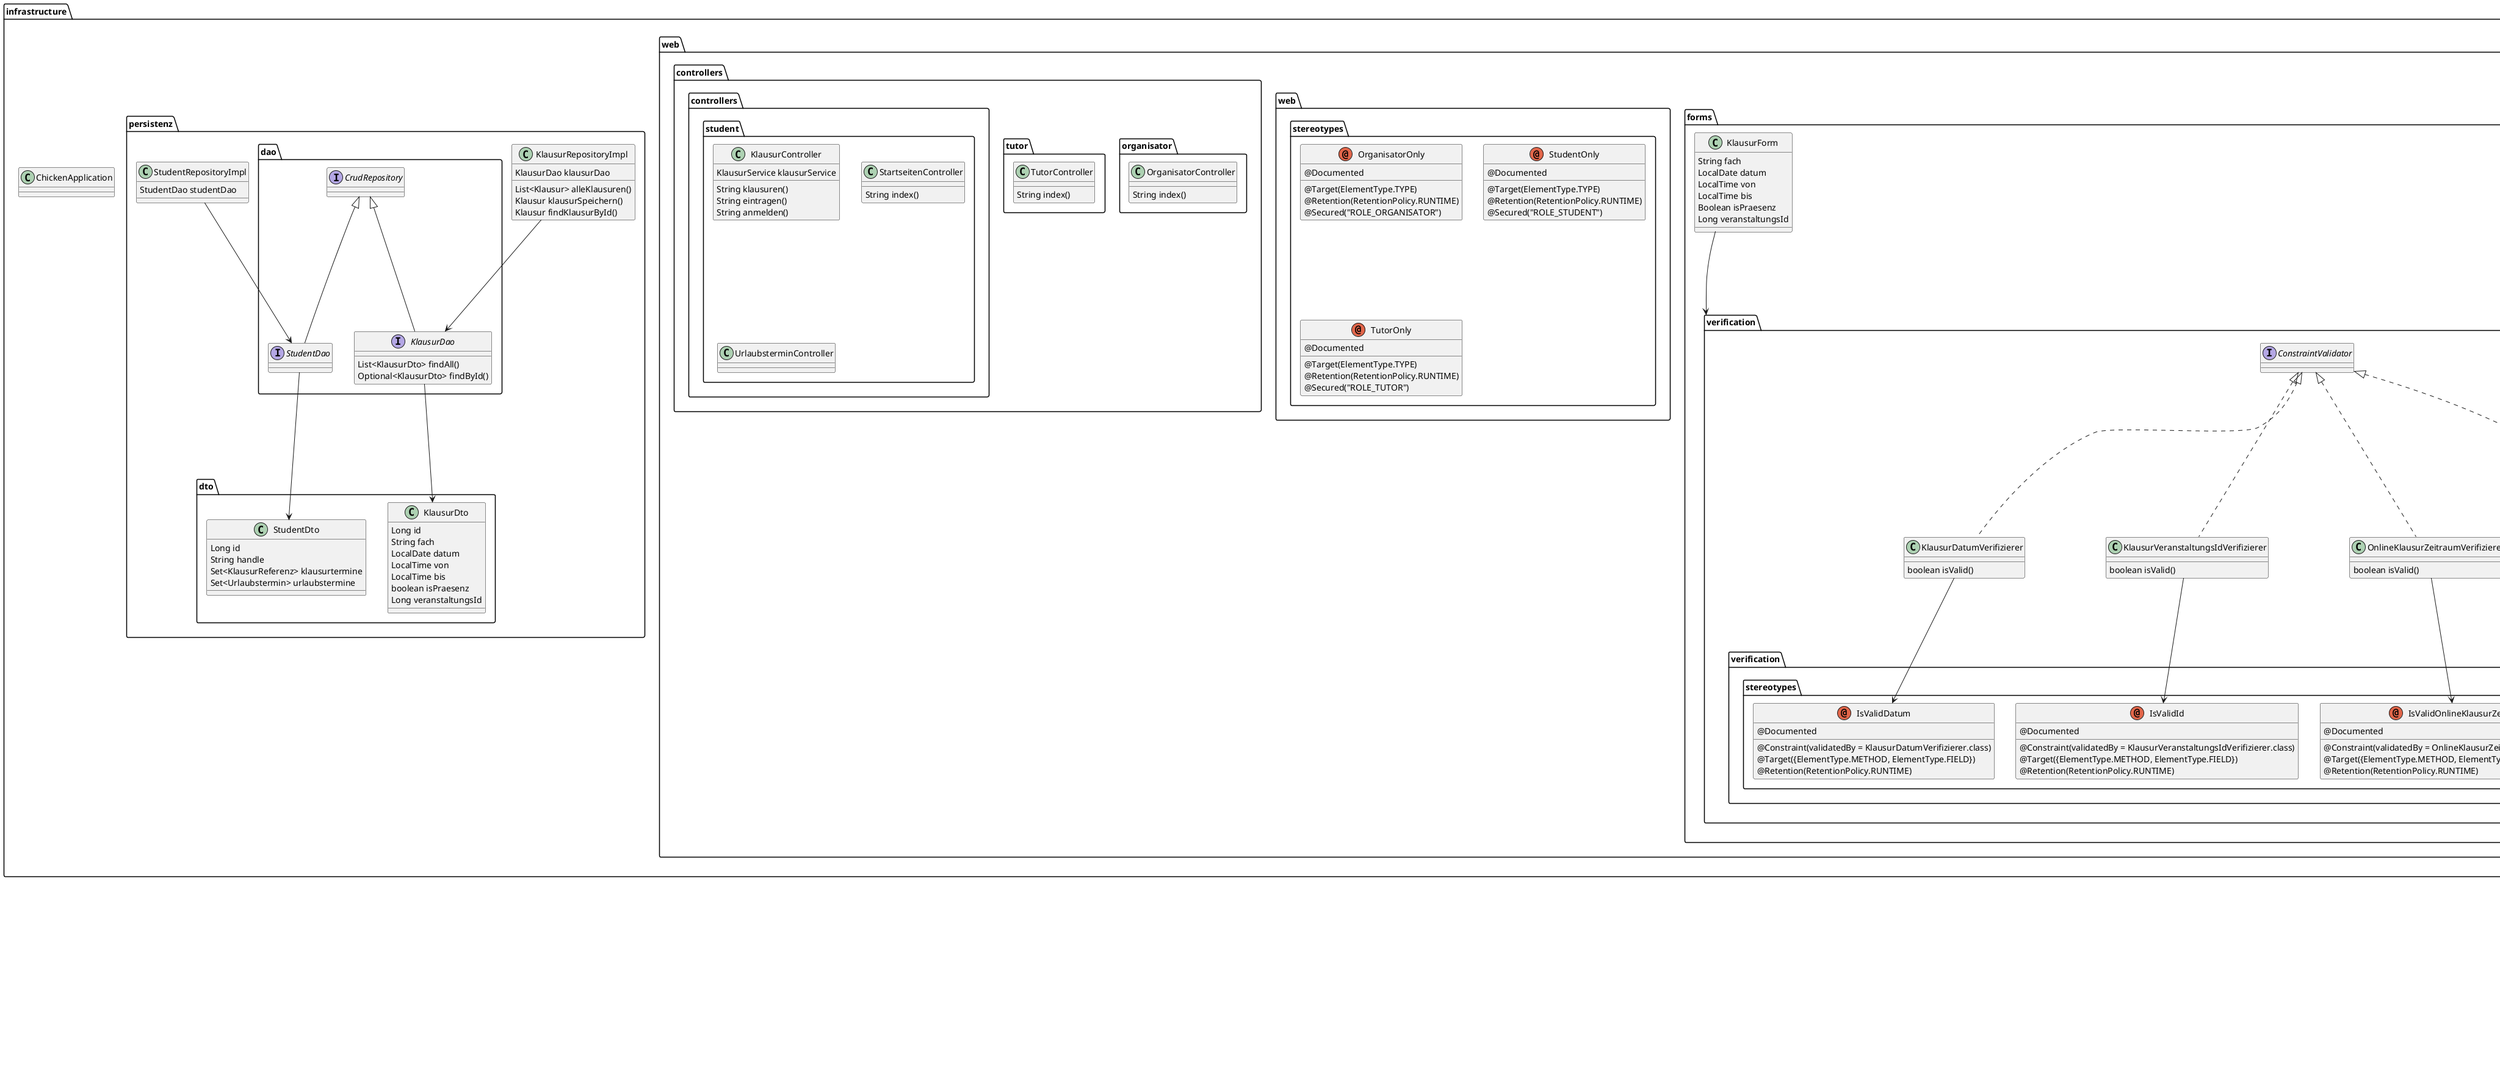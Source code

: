 @startuml

package domain {
  package domain.stereotypes {
    annotation AggregateRoot {}
  }

  package klausur {
    enum Klausurart {
      ONLINE
      PRAESENZ
    }

    class VeranstaltungsId {
      Long id
    }

    class Klausur {
      Long id
      String fach
      LocalDate datum
      LocalTime von
      LocalTime bis
      Klausurart klausurart
      VeranstaltungsId veranstaltungsId
      LocalTime berechneFreistellungsStartzeitpunkt()
      LocalTime berechneFreistellungsEndzeitpunkt()
    }
  }

  package student {
    class Urlaubstermin {
      LocalDate datum
      LocalTime von
      LocalTime bis
    }

    class Student {
      GithubHandle handle
      Set<KlausurReferenz> klausurtermine
      Set<Urlaubstermin> urlaubstermine
      double berechneResturlaub()
      void fuegeKlausurterminHinzu()
      void fuegeUrlaubsterminHinzu()
    }

    Student --> Urlaubstermin
  }

  student --> klausur
}

package service {
  package studentenservice {
    class StudentService {
      void berechneResturlaub()
      void klausurAnmelden()
      Set<Klausur> klausurtermine()
      void klausurStornieren()
      void urlaubAnmelden()
      Set<Urlaubstermin> urlaubstermine()
      void urlaubStornieren()
    }
  }

  package klausurservice {
    class KlausurService {
      void klausurSpeichern()
      List<Klausur> alleKlausuren()
      Klausur findKlausurById()
    }
  }

  package repositories {
    interface KlausurRepository {
      List<Klausur> alleKlausuren()
      Klausur klausurSpeichern()
      Klausur findKlausurById()
    }

    interface StudentRepository {}
  }

  KlausurService --> KlausurRepository
  StudentService --> StudentRepository
  StudentService --> KlausurRepository
}

package infrastructure {
  class ChickenApplication {}
    package web {
      package configuration {
        class MethodSecurityConfiguration extends GlobalMethodSecurityConfiguration {
          @Configuration
          @EnableGlobalMethodSecurityd
        }

        class SecurityConfiguration {
          SessionAuthenticationStrategy sessionAuthenticationStrategy()
          OAuth2AuthorizedClientManager authorizedClientManager()
        }

        class WebSecurityConfiguration {
          List<String> organisatoren
          List<String> tutoren
          void configure()
          OAuth2UserService<OAuth2UserRequest, OAuth2User> createUserService()
        }
    }

    package forms {
      class KlausurForm {
        String fach
        LocalDate datum
        LocalTime von
        LocalTime bis
        Boolean isPraesenz
        Long veranstaltungsId
      }

      package verification {
        package verification.stereotypes {
          annotation IsValidDatum {
            @Documented
            @Constraint(validatedBy = KlausurDatumVerifizierer.class)
            @Target({ElementType.METHOD, ElementType.FIELD})
            @Retention(RetentionPolicy.RUNTIME)
          }

          annotation IsValidId {
            @Documented
            @Constraint(validatedBy = KlausurVeranstaltungsIdVerifizierer.class)
            @Target({ElementType.METHOD, ElementType.FIELD})
            @Retention(RetentionPolicy.RUNTIME)
          }

          annotation IsValidOnlineKlausurZeitraum {
            @Documented
            @Constraint(validatedBy = OnlineKlausurZeitraumVerifizierer.class)
            @Target({ElementType.METHOD, ElementType.FIELD})
            @Retention(RetentionPolicy.RUNTIME)
          }

          annotation IsValidPraesenzKlausurZeitraum {
            @Documented
            @Constraint(validatedBy = PraesenzKlausurZeitraumVerifizierer.class)
            @Target({ElementType.METHOD, ElementType.FIELD})
            @Retention(RetentionPolicy.RUNTIME)
          }
        }

        class KlausurDatumVerifizierer implements ConstraintValidator {
          boolean isValid()
        }

        class KlausurVeranstaltungsIdVerifizierer implements ConstraintValidator {
          boolean isValid()
        }

        class OnlineKlausurZeitraumVerifizierer implements ConstraintValidator {
          boolean isValid()
        }

        class PraesenzKlausurZeitraumVerifizierer implements ConstraintValidator {
          boolean isValid()
        }

        KlausurDatumVerifizierer --> IsValidDatum
        KlausurVeranstaltungsIdVerifizierer --> IsValidId
        OnlineKlausurZeitraumVerifizierer --> IsValidOnlineKlausurZeitraum
        PraesenzKlausurZeitraumVerifizierer --> IsValidPraesenzKlausurZeitraum
      }

      KlausurForm --> verification
    }

    package web.stereotypes {
      annotation OrganisatorOnly {
        @Target(ElementType.TYPE)
        @Retention(RetentionPolicy.RUNTIME)
        @Documented
        @Secured("ROLE_ORGANISATOR")
      }

      annotation StudentOnly {
        @Target(ElementType.TYPE)
        @Retention(RetentionPolicy.RUNTIME)
        @Documented
        @Secured("ROLE_STUDENT")
      }

      annotation TutorOnly {
        @Target(ElementType.TYPE)
        @Retention(RetentionPolicy.RUNTIME)
        @Documented
        @Secured("ROLE_TUTOR")
      }
    }

    package controllers {
      package organisator {
        class OrganisatorController {
          String index()
        }
      }

      package tutor {
        class TutorController {
          String index()
        }
      }

      package controllers.student {
        class KlausurController {
          KlausurService klausurService
          String klausuren()
          String eintragen()
          String anmelden()
        }

        class StartseitenController {
          String index()
        }

        class UrlaubsterminController {

        }
      }
    }
  }

  package persistenz {
    package dao {
      interface KlausurDao extends CrudRepository {
        List<KlausurDto> findAll()
        Optional<KlausurDto> findById()
      }

      interface StudentDao extends CrudRepository {}
    }

    class KlausurRepositoryImpl {
      KlausurDao klausurDao
      List<Klausur> alleKlausuren()
      Klausur klausurSpeichern()
      Klausur findKlausurById()
    }

    class StudentRepositoryImpl {
      StudentDao studentDao
    }

    package dto {
      class KlausurDto {
        Long id
        String fach
        LocalDate datum
        LocalTime von
        LocalTime bis
        boolean isPraesenz
        Long veranstaltungsId
      }

      class StudentDto {
        Long id
        String handle
        Set<KlausurReferenz> klausurtermine
        Set<Urlaubstermin> urlaubstermine
      }
    }

    StudentRepositoryImpl --> StudentDao
    KlausurRepositoryImpl --> KlausurDao
    StudentDao --> StudentDto
    KlausurDao --> KlausurDto
  }
}

service --> domain
infrastructure --> service
infrastructure --> domain

@enduml